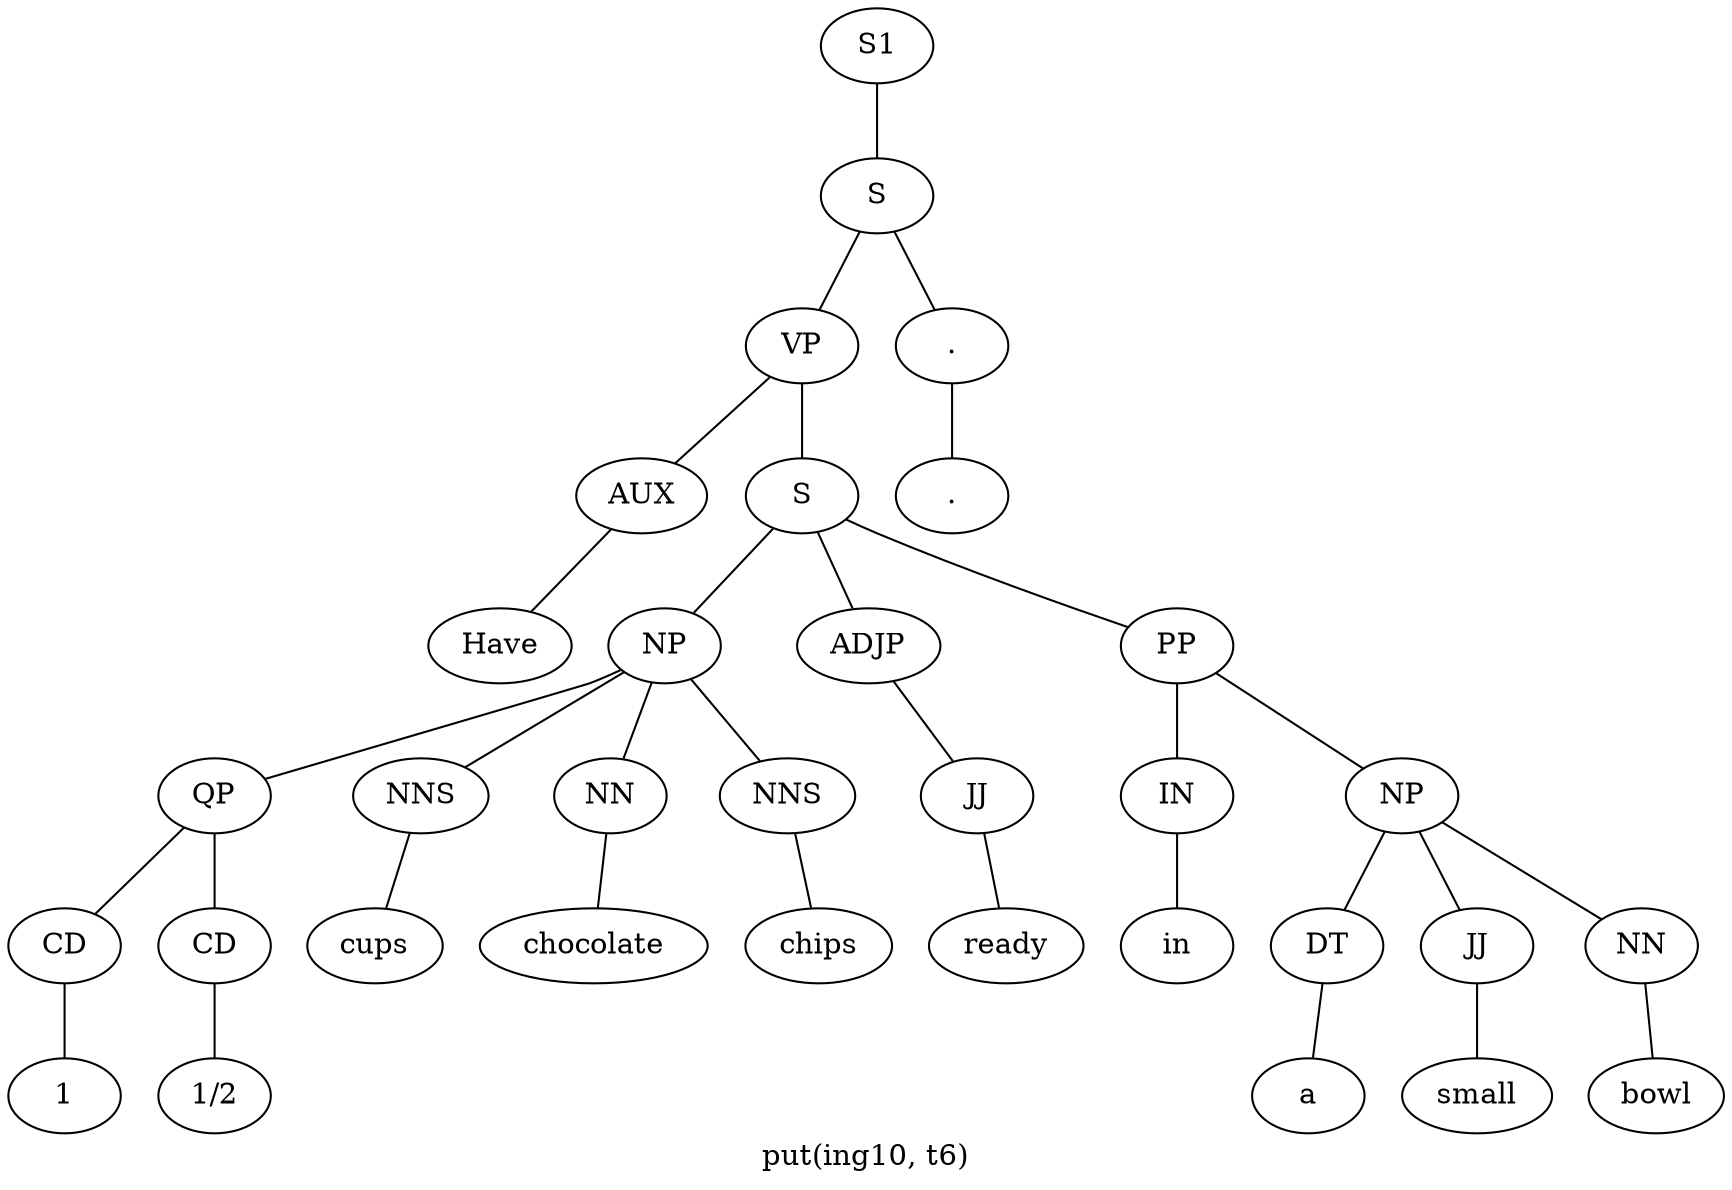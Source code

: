 graph SyntaxGraph {
	label = "put(ing10, t6)";
	Node0 [label="S1"];
	Node1 [label="S"];
	Node2 [label="VP"];
	Node3 [label="AUX"];
	Node4 [label="Have"];
	Node5 [label="S"];
	Node6 [label="NP"];
	Node7 [label="QP"];
	Node8 [label="CD"];
	Node9 [label="1"];
	Node10 [label="CD"];
	Node11 [label="1/2"];
	Node12 [label="NNS"];
	Node13 [label="cups"];
	Node14 [label="NN"];
	Node15 [label="chocolate"];
	Node16 [label="NNS"];
	Node17 [label="chips"];
	Node18 [label="ADJP"];
	Node19 [label="JJ"];
	Node20 [label="ready"];
	Node21 [label="PP"];
	Node22 [label="IN"];
	Node23 [label="in"];
	Node24 [label="NP"];
	Node25 [label="DT"];
	Node26 [label="a"];
	Node27 [label="JJ"];
	Node28 [label="small"];
	Node29 [label="NN"];
	Node30 [label="bowl"];
	Node31 [label="."];
	Node32 [label="."];

	Node0 -- Node1;
	Node1 -- Node2;
	Node1 -- Node31;
	Node2 -- Node3;
	Node2 -- Node5;
	Node3 -- Node4;
	Node5 -- Node6;
	Node5 -- Node18;
	Node5 -- Node21;
	Node6 -- Node7;
	Node6 -- Node12;
	Node6 -- Node14;
	Node6 -- Node16;
	Node7 -- Node8;
	Node7 -- Node10;
	Node8 -- Node9;
	Node10 -- Node11;
	Node12 -- Node13;
	Node14 -- Node15;
	Node16 -- Node17;
	Node18 -- Node19;
	Node19 -- Node20;
	Node21 -- Node22;
	Node21 -- Node24;
	Node22 -- Node23;
	Node24 -- Node25;
	Node24 -- Node27;
	Node24 -- Node29;
	Node25 -- Node26;
	Node27 -- Node28;
	Node29 -- Node30;
	Node31 -- Node32;
}